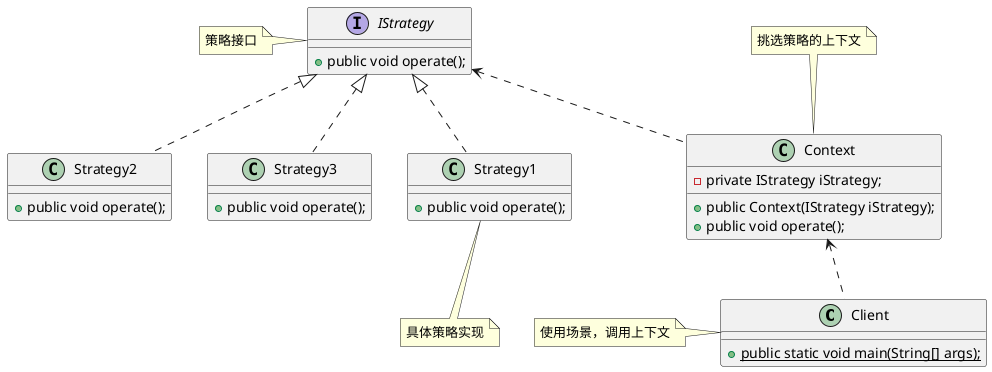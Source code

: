 @startuml
class Client{
+ {static}public static void main(String[] args);
}
note left of Client:使用场景，调用上下文


interface IStrategy{
+ public void operate();
}

note left of IStrategy:策略接口

class Strategy1 implements IStrategy{
+ public void operate();
}

class Strategy2 implements IStrategy{
+ public void operate();
}

class Strategy3 implements IStrategy{
+ public void operate();
}

note bottom of Strategy1:具体策略实现

class Context{
- private IStrategy iStrategy;
+ public Context(IStrategy iStrategy);
+ public void operate();
}

note top of Context:挑选策略的上下文



IStrategy <.. Context

Context <.. Client




@enduml